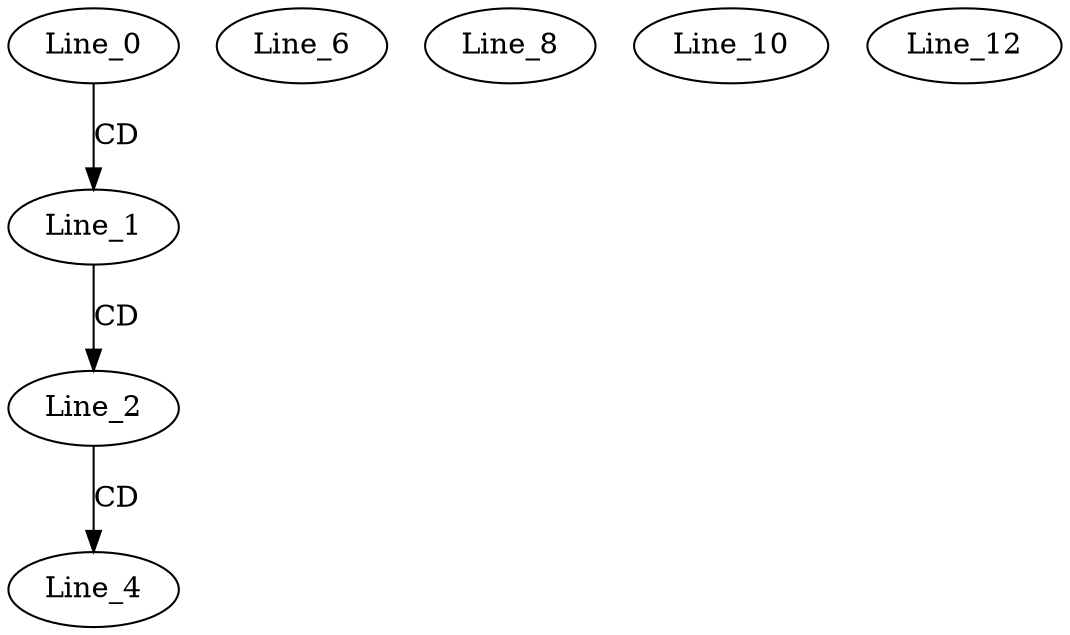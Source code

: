 digraph G {
  Line_0;
  Line_1;
  Line_2;
  Line_4;
  Line_6;
  Line_8;
  Line_10;
  Line_12;
  Line_0 -> Line_1 [ label="CD" ];
  Line_1 -> Line_2 [ label="CD" ];
  Line_2 -> Line_4 [ label="CD" ];
}
